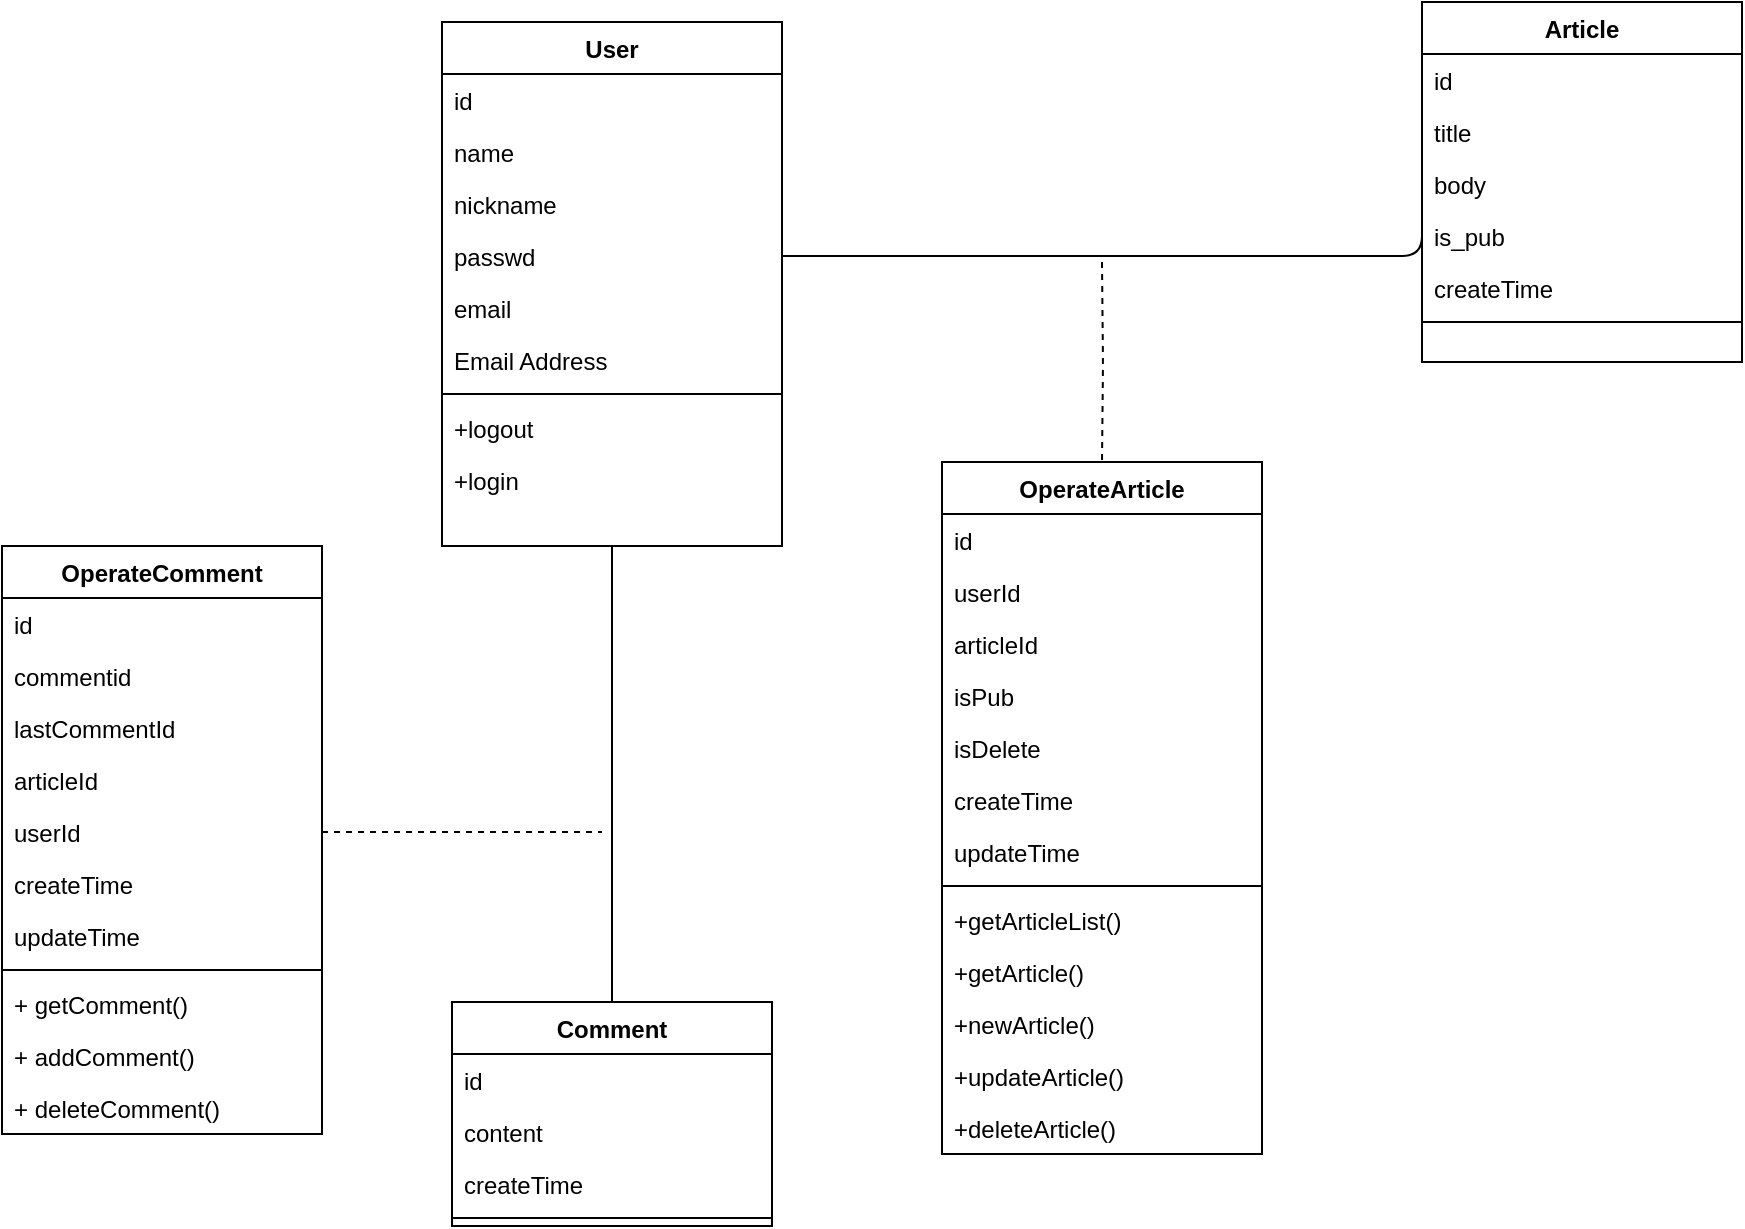 <mxfile version="13.10.8" type="github">
  <diagram id="C5RBs43oDa-KdzZeNtuy" name="Page-1">
    <mxGraphModel dx="1168" dy="698" grid="1" gridSize="10" guides="1" tooltips="1" connect="1" arrows="1" fold="1" page="1" pageScale="1" pageWidth="3300" pageHeight="4681" math="0" shadow="0">
      <root>
        <mxCell id="WIyWlLk6GJQsqaUBKTNV-0" />
        <mxCell id="WIyWlLk6GJQsqaUBKTNV-1" parent="WIyWlLk6GJQsqaUBKTNV-0" />
        <mxCell id="zkfFHV4jXpPFQw0GAbJ--17" value="Article" style="swimlane;fontStyle=1;align=center;verticalAlign=top;childLayout=stackLayout;horizontal=1;startSize=26;horizontalStack=0;resizeParent=1;resizeLast=0;collapsible=1;marginBottom=0;rounded=0;shadow=0;strokeWidth=1;" parent="WIyWlLk6GJQsqaUBKTNV-1" vertex="1">
          <mxGeometry x="1120" y="30" width="160" height="180" as="geometry">
            <mxRectangle x="550" y="140" width="160" height="26" as="alternateBounds" />
          </mxGeometry>
        </mxCell>
        <mxCell id="zkfFHV4jXpPFQw0GAbJ--18" value="id" style="text;align=left;verticalAlign=top;spacingLeft=4;spacingRight=4;overflow=hidden;rotatable=0;points=[[0,0.5],[1,0.5]];portConstraint=eastwest;" parent="zkfFHV4jXpPFQw0GAbJ--17" vertex="1">
          <mxGeometry y="26" width="160" height="26" as="geometry" />
        </mxCell>
        <mxCell id="zkfFHV4jXpPFQw0GAbJ--22" value="title" style="text;align=left;verticalAlign=top;spacingLeft=4;spacingRight=4;overflow=hidden;rotatable=0;points=[[0,0.5],[1,0.5]];portConstraint=eastwest;rounded=0;shadow=0;html=0;" parent="zkfFHV4jXpPFQw0GAbJ--17" vertex="1">
          <mxGeometry y="52" width="160" height="26" as="geometry" />
        </mxCell>
        <mxCell id="BgD-J9IDnOGc_BUYGDX--12" value="body" style="text;align=left;verticalAlign=top;spacingLeft=4;spacingRight=4;overflow=hidden;rotatable=0;points=[[0,0.5],[1,0.5]];portConstraint=eastwest;rounded=0;shadow=0;html=0;" vertex="1" parent="zkfFHV4jXpPFQw0GAbJ--17">
          <mxGeometry y="78" width="160" height="26" as="geometry" />
        </mxCell>
        <mxCell id="BgD-J9IDnOGc_BUYGDX--13" value="is_pub" style="text;align=left;verticalAlign=top;spacingLeft=4;spacingRight=4;overflow=hidden;rotatable=0;points=[[0,0.5],[1,0.5]];portConstraint=eastwest;rounded=0;shadow=0;html=0;" vertex="1" parent="zkfFHV4jXpPFQw0GAbJ--17">
          <mxGeometry y="104" width="160" height="26" as="geometry" />
        </mxCell>
        <mxCell id="BgD-J9IDnOGc_BUYGDX--93" value="createTime" style="text;align=left;verticalAlign=top;spacingLeft=4;spacingRight=4;overflow=hidden;rotatable=0;points=[[0,0.5],[1,0.5]];portConstraint=eastwest;rounded=0;shadow=0;html=0;" vertex="1" parent="zkfFHV4jXpPFQw0GAbJ--17">
          <mxGeometry y="130" width="160" height="26" as="geometry" />
        </mxCell>
        <mxCell id="zkfFHV4jXpPFQw0GAbJ--23" value="" style="line;html=1;strokeWidth=1;align=left;verticalAlign=middle;spacingTop=-1;spacingLeft=3;spacingRight=3;rotatable=0;labelPosition=right;points=[];portConstraint=eastwest;" parent="zkfFHV4jXpPFQw0GAbJ--17" vertex="1">
          <mxGeometry y="156" width="160" height="8" as="geometry" />
        </mxCell>
        <mxCell id="zkfFHV4jXpPFQw0GAbJ--0" value="User" style="swimlane;fontStyle=1;align=center;verticalAlign=top;childLayout=stackLayout;horizontal=1;startSize=26;horizontalStack=0;resizeParent=1;resizeLast=0;collapsible=1;marginBottom=0;rounded=0;shadow=0;strokeWidth=1;" parent="WIyWlLk6GJQsqaUBKTNV-1" vertex="1">
          <mxGeometry x="630" y="40" width="170" height="262" as="geometry">
            <mxRectangle x="230" y="140" width="160" height="26" as="alternateBounds" />
          </mxGeometry>
        </mxCell>
        <mxCell id="zkfFHV4jXpPFQw0GAbJ--1" value="id" style="text;align=left;verticalAlign=top;spacingLeft=4;spacingRight=4;overflow=hidden;rotatable=0;points=[[0,0.5],[1,0.5]];portConstraint=eastwest;" parent="zkfFHV4jXpPFQw0GAbJ--0" vertex="1">
          <mxGeometry y="26" width="170" height="26" as="geometry" />
        </mxCell>
        <mxCell id="BgD-J9IDnOGc_BUYGDX--3" value="name" style="text;align=left;verticalAlign=top;spacingLeft=4;spacingRight=4;overflow=hidden;rotatable=0;points=[[0,0.5],[1,0.5]];portConstraint=eastwest;" vertex="1" parent="zkfFHV4jXpPFQw0GAbJ--0">
          <mxGeometry y="52" width="170" height="26" as="geometry" />
        </mxCell>
        <mxCell id="zkfFHV4jXpPFQw0GAbJ--2" value="nickname" style="text;align=left;verticalAlign=top;spacingLeft=4;spacingRight=4;overflow=hidden;rotatable=0;points=[[0,0.5],[1,0.5]];portConstraint=eastwest;rounded=0;shadow=0;html=0;" parent="zkfFHV4jXpPFQw0GAbJ--0" vertex="1">
          <mxGeometry y="78" width="170" height="26" as="geometry" />
        </mxCell>
        <mxCell id="BgD-J9IDnOGc_BUYGDX--4" value="passwd" style="text;align=left;verticalAlign=top;spacingLeft=4;spacingRight=4;overflow=hidden;rotatable=0;points=[[0,0.5],[1,0.5]];portConstraint=eastwest;rounded=0;shadow=0;html=0;" vertex="1" parent="zkfFHV4jXpPFQw0GAbJ--0">
          <mxGeometry y="104" width="170" height="26" as="geometry" />
        </mxCell>
        <mxCell id="zkfFHV4jXpPFQw0GAbJ--3" value="email" style="text;align=left;verticalAlign=top;spacingLeft=4;spacingRight=4;overflow=hidden;rotatable=0;points=[[0,0.5],[1,0.5]];portConstraint=eastwest;rounded=0;shadow=0;html=0;" parent="zkfFHV4jXpPFQw0GAbJ--0" vertex="1">
          <mxGeometry y="130" width="170" height="26" as="geometry" />
        </mxCell>
        <mxCell id="BgD-J9IDnOGc_BUYGDX--0" value="Email Address" style="text;align=left;verticalAlign=top;spacingLeft=4;spacingRight=4;overflow=hidden;rotatable=0;points=[[0,0.5],[1,0.5]];portConstraint=eastwest;rounded=0;shadow=0;html=0;" vertex="1" parent="zkfFHV4jXpPFQw0GAbJ--0">
          <mxGeometry y="156" width="170" height="26" as="geometry" />
        </mxCell>
        <mxCell id="zkfFHV4jXpPFQw0GAbJ--4" value="" style="line;html=1;strokeWidth=1;align=left;verticalAlign=middle;spacingTop=-1;spacingLeft=3;spacingRight=3;rotatable=0;labelPosition=right;points=[];portConstraint=eastwest;" parent="zkfFHV4jXpPFQw0GAbJ--0" vertex="1">
          <mxGeometry y="182" width="170" height="8" as="geometry" />
        </mxCell>
        <mxCell id="zkfFHV4jXpPFQw0GAbJ--5" value="+logout" style="text;align=left;verticalAlign=top;spacingLeft=4;spacingRight=4;overflow=hidden;rotatable=0;points=[[0,0.5],[1,0.5]];portConstraint=eastwest;" parent="zkfFHV4jXpPFQw0GAbJ--0" vertex="1">
          <mxGeometry y="190" width="170" height="26" as="geometry" />
        </mxCell>
        <mxCell id="BgD-J9IDnOGc_BUYGDX--2" value="+login" style="text;align=left;verticalAlign=top;spacingLeft=4;spacingRight=4;overflow=hidden;rotatable=0;points=[[0,0.5],[1,0.5]];portConstraint=eastwest;" vertex="1" parent="zkfFHV4jXpPFQw0GAbJ--0">
          <mxGeometry y="216" width="170" height="26" as="geometry" />
        </mxCell>
        <mxCell id="BgD-J9IDnOGc_BUYGDX--18" value="" style="endArrow=none;html=1;edgeStyle=orthogonalEdgeStyle;exitX=1;exitY=0.5;exitDx=0;exitDy=0;entryX=0;entryY=0.808;entryDx=0;entryDy=0;entryPerimeter=0;" edge="1" parent="WIyWlLk6GJQsqaUBKTNV-1" source="BgD-J9IDnOGc_BUYGDX--4" target="BgD-J9IDnOGc_BUYGDX--12">
          <mxGeometry relative="1" as="geometry">
            <mxPoint x="820" y="220.5" as="sourcePoint" />
            <mxPoint x="980" y="220.5" as="targetPoint" />
            <Array as="points">
              <mxPoint x="1120" y="157" />
            </Array>
          </mxGeometry>
        </mxCell>
        <mxCell id="BgD-J9IDnOGc_BUYGDX--41" value="" style="endArrow=none;html=1;edgeStyle=orthogonalEdgeStyle;dashed=1;entryX=0.5;entryY=0;entryDx=0;entryDy=0;" edge="1" parent="WIyWlLk6GJQsqaUBKTNV-1" target="BgD-J9IDnOGc_BUYGDX--48">
          <mxGeometry relative="1" as="geometry">
            <mxPoint x="960" y="160" as="sourcePoint" />
            <mxPoint x="970" y="400" as="targetPoint" />
          </mxGeometry>
        </mxCell>
        <mxCell id="BgD-J9IDnOGc_BUYGDX--48" value="OperateArticle" style="swimlane;fontStyle=1;align=center;verticalAlign=top;childLayout=stackLayout;horizontal=1;startSize=26;horizontalStack=0;resizeParent=1;resizeParentMax=0;resizeLast=0;collapsible=1;marginBottom=0;" vertex="1" parent="WIyWlLk6GJQsqaUBKTNV-1">
          <mxGeometry x="880" y="260" width="160" height="346" as="geometry" />
        </mxCell>
        <mxCell id="BgD-J9IDnOGc_BUYGDX--57" value="id" style="text;strokeColor=none;fillColor=none;align=left;verticalAlign=top;spacingLeft=4;spacingRight=4;overflow=hidden;rotatable=0;points=[[0,0.5],[1,0.5]];portConstraint=eastwest;" vertex="1" parent="BgD-J9IDnOGc_BUYGDX--48">
          <mxGeometry y="26" width="160" height="26" as="geometry" />
        </mxCell>
        <mxCell id="BgD-J9IDnOGc_BUYGDX--91" value="userId" style="text;strokeColor=none;fillColor=none;align=left;verticalAlign=top;spacingLeft=4;spacingRight=4;overflow=hidden;rotatable=0;points=[[0,0.5],[1,0.5]];portConstraint=eastwest;" vertex="1" parent="BgD-J9IDnOGc_BUYGDX--48">
          <mxGeometry y="52" width="160" height="26" as="geometry" />
        </mxCell>
        <mxCell id="BgD-J9IDnOGc_BUYGDX--92" value="articleId" style="text;strokeColor=none;fillColor=none;align=left;verticalAlign=top;spacingLeft=4;spacingRight=4;overflow=hidden;rotatable=0;points=[[0,0.5],[1,0.5]];portConstraint=eastwest;" vertex="1" parent="BgD-J9IDnOGc_BUYGDX--48">
          <mxGeometry y="78" width="160" height="26" as="geometry" />
        </mxCell>
        <mxCell id="BgD-J9IDnOGc_BUYGDX--87" value="isPub" style="text;strokeColor=none;fillColor=none;align=left;verticalAlign=top;spacingLeft=4;spacingRight=4;overflow=hidden;rotatable=0;points=[[0,0.5],[1,0.5]];portConstraint=eastwest;" vertex="1" parent="BgD-J9IDnOGc_BUYGDX--48">
          <mxGeometry y="104" width="160" height="26" as="geometry" />
        </mxCell>
        <mxCell id="BgD-J9IDnOGc_BUYGDX--90" value="isDelete" style="text;strokeColor=none;fillColor=none;align=left;verticalAlign=top;spacingLeft=4;spacingRight=4;overflow=hidden;rotatable=0;points=[[0,0.5],[1,0.5]];portConstraint=eastwest;" vertex="1" parent="BgD-J9IDnOGc_BUYGDX--48">
          <mxGeometry y="130" width="160" height="26" as="geometry" />
        </mxCell>
        <mxCell id="BgD-J9IDnOGc_BUYGDX--88" value="createTime" style="text;strokeColor=none;fillColor=none;align=left;verticalAlign=top;spacingLeft=4;spacingRight=4;overflow=hidden;rotatable=0;points=[[0,0.5],[1,0.5]];portConstraint=eastwest;" vertex="1" parent="BgD-J9IDnOGc_BUYGDX--48">
          <mxGeometry y="156" width="160" height="26" as="geometry" />
        </mxCell>
        <mxCell id="BgD-J9IDnOGc_BUYGDX--89" value="updateTime" style="text;strokeColor=none;fillColor=none;align=left;verticalAlign=top;spacingLeft=4;spacingRight=4;overflow=hidden;rotatable=0;points=[[0,0.5],[1,0.5]];portConstraint=eastwest;" vertex="1" parent="BgD-J9IDnOGc_BUYGDX--48">
          <mxGeometry y="182" width="160" height="26" as="geometry" />
        </mxCell>
        <mxCell id="BgD-J9IDnOGc_BUYGDX--50" value="" style="line;strokeWidth=1;fillColor=none;align=left;verticalAlign=middle;spacingTop=-1;spacingLeft=3;spacingRight=3;rotatable=0;labelPosition=right;points=[];portConstraint=eastwest;" vertex="1" parent="BgD-J9IDnOGc_BUYGDX--48">
          <mxGeometry y="208" width="160" height="8" as="geometry" />
        </mxCell>
        <mxCell id="BgD-J9IDnOGc_BUYGDX--51" value="+getArticleList()" style="text;strokeColor=none;fillColor=none;align=left;verticalAlign=top;spacingLeft=4;spacingRight=4;overflow=hidden;rotatable=0;points=[[0,0.5],[1,0.5]];portConstraint=eastwest;" vertex="1" parent="BgD-J9IDnOGc_BUYGDX--48">
          <mxGeometry y="216" width="160" height="26" as="geometry" />
        </mxCell>
        <mxCell id="BgD-J9IDnOGc_BUYGDX--53" value="+getArticle()" style="text;strokeColor=none;fillColor=none;align=left;verticalAlign=top;spacingLeft=4;spacingRight=4;overflow=hidden;rotatable=0;points=[[0,0.5],[1,0.5]];portConstraint=eastwest;" vertex="1" parent="BgD-J9IDnOGc_BUYGDX--48">
          <mxGeometry y="242" width="160" height="26" as="geometry" />
        </mxCell>
        <mxCell id="BgD-J9IDnOGc_BUYGDX--54" value="+newArticle()" style="text;strokeColor=none;fillColor=none;align=left;verticalAlign=top;spacingLeft=4;spacingRight=4;overflow=hidden;rotatable=0;points=[[0,0.5],[1,0.5]];portConstraint=eastwest;" vertex="1" parent="BgD-J9IDnOGc_BUYGDX--48">
          <mxGeometry y="268" width="160" height="26" as="geometry" />
        </mxCell>
        <mxCell id="BgD-J9IDnOGc_BUYGDX--55" value="+updateArticle()" style="text;strokeColor=none;fillColor=none;align=left;verticalAlign=top;spacingLeft=4;spacingRight=4;overflow=hidden;rotatable=0;points=[[0,0.5],[1,0.5]];portConstraint=eastwest;" vertex="1" parent="BgD-J9IDnOGc_BUYGDX--48">
          <mxGeometry y="294" width="160" height="26" as="geometry" />
        </mxCell>
        <mxCell id="BgD-J9IDnOGc_BUYGDX--56" value="+deleteArticle()" style="text;strokeColor=none;fillColor=none;align=left;verticalAlign=top;spacingLeft=4;spacingRight=4;overflow=hidden;rotatable=0;points=[[0,0.5],[1,0.5]];portConstraint=eastwest;" vertex="1" parent="BgD-J9IDnOGc_BUYGDX--48">
          <mxGeometry y="320" width="160" height="26" as="geometry" />
        </mxCell>
        <mxCell id="BgD-J9IDnOGc_BUYGDX--60" value="Comment" style="swimlane;fontStyle=1;align=center;verticalAlign=top;childLayout=stackLayout;horizontal=1;startSize=26;horizontalStack=0;resizeParent=1;resizeParentMax=0;resizeLast=0;collapsible=1;marginBottom=0;" vertex="1" parent="WIyWlLk6GJQsqaUBKTNV-1">
          <mxGeometry x="635" y="530" width="160" height="112" as="geometry" />
        </mxCell>
        <mxCell id="BgD-J9IDnOGc_BUYGDX--61" value="id" style="text;strokeColor=none;fillColor=none;align=left;verticalAlign=top;spacingLeft=4;spacingRight=4;overflow=hidden;rotatable=0;points=[[0,0.5],[1,0.5]];portConstraint=eastwest;" vertex="1" parent="BgD-J9IDnOGc_BUYGDX--60">
          <mxGeometry y="26" width="160" height="26" as="geometry" />
        </mxCell>
        <mxCell id="BgD-J9IDnOGc_BUYGDX--71" value="content" style="text;strokeColor=none;fillColor=none;align=left;verticalAlign=top;spacingLeft=4;spacingRight=4;overflow=hidden;rotatable=0;points=[[0,0.5],[1,0.5]];portConstraint=eastwest;" vertex="1" parent="BgD-J9IDnOGc_BUYGDX--60">
          <mxGeometry y="52" width="160" height="26" as="geometry" />
        </mxCell>
        <mxCell id="BgD-J9IDnOGc_BUYGDX--70" value="createTime" style="text;strokeColor=none;fillColor=none;align=left;verticalAlign=top;spacingLeft=4;spacingRight=4;overflow=hidden;rotatable=0;points=[[0,0.5],[1,0.5]];portConstraint=eastwest;" vertex="1" parent="BgD-J9IDnOGc_BUYGDX--60">
          <mxGeometry y="78" width="160" height="26" as="geometry" />
        </mxCell>
        <mxCell id="BgD-J9IDnOGc_BUYGDX--62" value="" style="line;strokeWidth=1;fillColor=none;align=left;verticalAlign=middle;spacingTop=-1;spacingLeft=3;spacingRight=3;rotatable=0;labelPosition=right;points=[];portConstraint=eastwest;" vertex="1" parent="BgD-J9IDnOGc_BUYGDX--60">
          <mxGeometry y="104" width="160" height="8" as="geometry" />
        </mxCell>
        <mxCell id="BgD-J9IDnOGc_BUYGDX--72" value="" style="endArrow=none;html=1;edgeStyle=orthogonalEdgeStyle;entryX=0.5;entryY=0;entryDx=0;entryDy=0;exitX=0.5;exitY=1;exitDx=0;exitDy=0;" edge="1" parent="WIyWlLk6GJQsqaUBKTNV-1" source="zkfFHV4jXpPFQw0GAbJ--0" target="BgD-J9IDnOGc_BUYGDX--60">
          <mxGeometry relative="1" as="geometry">
            <mxPoint x="560" y="350" as="sourcePoint" />
            <mxPoint x="1130" y="221.008" as="targetPoint" />
            <Array as="points">
              <mxPoint x="715" y="410" />
              <mxPoint x="715" y="410" />
            </Array>
          </mxGeometry>
        </mxCell>
        <mxCell id="BgD-J9IDnOGc_BUYGDX--76" value="OperateComment" style="swimlane;fontStyle=1;align=center;verticalAlign=top;childLayout=stackLayout;horizontal=1;startSize=26;horizontalStack=0;resizeParent=1;resizeParentMax=0;resizeLast=0;collapsible=1;marginBottom=0;" vertex="1" parent="WIyWlLk6GJQsqaUBKTNV-1">
          <mxGeometry x="410" y="302" width="160" height="294" as="geometry" />
        </mxCell>
        <mxCell id="BgD-J9IDnOGc_BUYGDX--77" value="id" style="text;strokeColor=none;fillColor=none;align=left;verticalAlign=top;spacingLeft=4;spacingRight=4;overflow=hidden;rotatable=0;points=[[0,0.5],[1,0.5]];portConstraint=eastwest;" vertex="1" parent="BgD-J9IDnOGc_BUYGDX--76">
          <mxGeometry y="26" width="160" height="26" as="geometry" />
        </mxCell>
        <mxCell id="BgD-J9IDnOGc_BUYGDX--78" value="commentid" style="text;strokeColor=none;fillColor=none;align=left;verticalAlign=top;spacingLeft=4;spacingRight=4;overflow=hidden;rotatable=0;points=[[0,0.5],[1,0.5]];portConstraint=eastwest;" vertex="1" parent="BgD-J9IDnOGc_BUYGDX--76">
          <mxGeometry y="52" width="160" height="26" as="geometry" />
        </mxCell>
        <mxCell id="BgD-J9IDnOGc_BUYGDX--94" value="lastCommentId" style="text;strokeColor=none;fillColor=none;align=left;verticalAlign=top;spacingLeft=4;spacingRight=4;overflow=hidden;rotatable=0;points=[[0,0.5],[1,0.5]];portConstraint=eastwest;" vertex="1" parent="BgD-J9IDnOGc_BUYGDX--76">
          <mxGeometry y="78" width="160" height="26" as="geometry" />
        </mxCell>
        <mxCell id="BgD-J9IDnOGc_BUYGDX--95" value="articleId" style="text;strokeColor=none;fillColor=none;align=left;verticalAlign=top;spacingLeft=4;spacingRight=4;overflow=hidden;rotatable=0;points=[[0,0.5],[1,0.5]];portConstraint=eastwest;" vertex="1" parent="BgD-J9IDnOGc_BUYGDX--76">
          <mxGeometry y="104" width="160" height="26" as="geometry" />
        </mxCell>
        <mxCell id="BgD-J9IDnOGc_BUYGDX--79" value="userId" style="text;strokeColor=none;fillColor=none;align=left;verticalAlign=top;spacingLeft=4;spacingRight=4;overflow=hidden;rotatable=0;points=[[0,0.5],[1,0.5]];portConstraint=eastwest;" vertex="1" parent="BgD-J9IDnOGc_BUYGDX--76">
          <mxGeometry y="130" width="160" height="26" as="geometry" />
        </mxCell>
        <mxCell id="BgD-J9IDnOGc_BUYGDX--80" value="createTime" style="text;strokeColor=none;fillColor=none;align=left;verticalAlign=top;spacingLeft=4;spacingRight=4;overflow=hidden;rotatable=0;points=[[0,0.5],[1,0.5]];portConstraint=eastwest;" vertex="1" parent="BgD-J9IDnOGc_BUYGDX--76">
          <mxGeometry y="156" width="160" height="26" as="geometry" />
        </mxCell>
        <mxCell id="BgD-J9IDnOGc_BUYGDX--81" value="updateTime" style="text;strokeColor=none;fillColor=none;align=left;verticalAlign=top;spacingLeft=4;spacingRight=4;overflow=hidden;rotatable=0;points=[[0,0.5],[1,0.5]];portConstraint=eastwest;" vertex="1" parent="BgD-J9IDnOGc_BUYGDX--76">
          <mxGeometry y="182" width="160" height="26" as="geometry" />
        </mxCell>
        <mxCell id="BgD-J9IDnOGc_BUYGDX--82" value="" style="line;strokeWidth=1;fillColor=none;align=left;verticalAlign=middle;spacingTop=-1;spacingLeft=3;spacingRight=3;rotatable=0;labelPosition=right;points=[];portConstraint=eastwest;" vertex="1" parent="BgD-J9IDnOGc_BUYGDX--76">
          <mxGeometry y="208" width="160" height="8" as="geometry" />
        </mxCell>
        <mxCell id="BgD-J9IDnOGc_BUYGDX--83" value="+ getComment()" style="text;strokeColor=none;fillColor=none;align=left;verticalAlign=top;spacingLeft=4;spacingRight=4;overflow=hidden;rotatable=0;points=[[0,0.5],[1,0.5]];portConstraint=eastwest;" vertex="1" parent="BgD-J9IDnOGc_BUYGDX--76">
          <mxGeometry y="216" width="160" height="26" as="geometry" />
        </mxCell>
        <mxCell id="BgD-J9IDnOGc_BUYGDX--84" value="+ addComment()" style="text;strokeColor=none;fillColor=none;align=left;verticalAlign=top;spacingLeft=4;spacingRight=4;overflow=hidden;rotatable=0;points=[[0,0.5],[1,0.5]];portConstraint=eastwest;" vertex="1" parent="BgD-J9IDnOGc_BUYGDX--76">
          <mxGeometry y="242" width="160" height="26" as="geometry" />
        </mxCell>
        <mxCell id="BgD-J9IDnOGc_BUYGDX--85" value="+ deleteComment()" style="text;strokeColor=none;fillColor=none;align=left;verticalAlign=top;spacingLeft=4;spacingRight=4;overflow=hidden;rotatable=0;points=[[0,0.5],[1,0.5]];portConstraint=eastwest;" vertex="1" parent="BgD-J9IDnOGc_BUYGDX--76">
          <mxGeometry y="268" width="160" height="26" as="geometry" />
        </mxCell>
        <mxCell id="BgD-J9IDnOGc_BUYGDX--86" value="" style="endArrow=none;html=1;edgeStyle=orthogonalEdgeStyle;dashed=1;exitX=1;exitY=0.5;exitDx=0;exitDy=0;" edge="1" parent="WIyWlLk6GJQsqaUBKTNV-1" source="BgD-J9IDnOGc_BUYGDX--79">
          <mxGeometry relative="1" as="geometry">
            <mxPoint x="630" y="340" as="sourcePoint" />
            <mxPoint x="710" y="445" as="targetPoint" />
          </mxGeometry>
        </mxCell>
      </root>
    </mxGraphModel>
  </diagram>
</mxfile>
